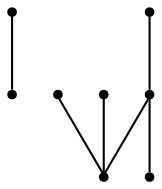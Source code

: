 graph {
  node [shape=point,comment="{\"directed\":false,\"doi\":\"10.1007/978-3-319-50106-2_27\",\"figure\":\"6 (4)\"}"]

  v0 [pos="566.0276581833953,2184.2484138136906"]
  v1 [pos="566.0276581833953,2252.141698363516"]
  v2 [pos="532.0805998648633,2150.3017715387778"]
  v3 [pos="532.0805998648634,2320.0307861292085"]
  v4 [pos="373.65953184477394,2320.0307861292085"]
  v5 [pos="498.13350975212256,2105.0365296322516"]
  v6 [pos="373.65953184477394,2150.3017715387778"]
  v7 [pos="339.7124417320332,2252.141698363516"]

  v0 -- v5 [id="-1",pos="566.0276581833953,2184.2484138136906 528.3050057698415,2184.2484138136906 528.3050057698415,2184.2484138136906 528.3050057698415,2184.2484138136906 520.7621476625161,2184.2484138136906 509.44369546016895,2184.2484138136906 503.7886185032502,2178.5893683484373 498.1293765049722,2172.934138141487 498.1293765049722,2161.6157928604275 498.1293765049722,2154.0730271958096 498.13350975212256,2105.0365296322516 498.13350975212256,2105.0365296322516 498.13350975212256,2105.0365296322516"]
  v1 -- v4 [id="-2",pos="566.0276581833953,2252.141698363516 549.0499957769789,2252.137374404106 549.0499957769789,2252.137374404106 549.0499957769789,2252.137374404106 532.0764348235041,2252.137374404106 498.1335415463314,2252.137374404106 466.07009933684674,2263.4516500763093 434.00665712736213,2274.769995357369 403.83516110964325,2297.398292351222 388.7452798536334,2308.716637632282 373.65953184477394,2320.0307861292085 373.65953184477394,2320.0307861292085 373.65953184477394,2320.0307861292085"]
  v2 -- v3 [id="-3",pos="532.0805998648633,2150.3017715387778 532.0805998648634,2320.0307861292085 532.0805998648634,2320.0307861292085 532.0805998648634,2320.0307861292085"]
  v3 -- v7 [id="-5",pos="532.0805998648634,2320.0307861292085 516.9906868146446,2308.716637632282 516.9906868146446,2308.716637632282 516.9906868146446,2308.716637632282 501.90080555863483,2297.398292351222 471.72930954091595,2274.769995357369 439.6658991256401,2263.4516500763093 407.6024569161555,2252.137374404106 373.65953184477394,2252.137374404106 356.686002685508,2252.137374404106 339.7124417320332,2252.141698363516 339.7124417320332,2252.141698363516 339.7124417320332,2252.141698363516"]
  v3 -- v4 [id="-6",pos="532.0805998648634,2320.0307861292085 373.65953184477394,2320.0307861292085 373.65953184477394,2320.0307861292085 373.65953184477394,2320.0307861292085"]
  v6 -- v4 [id="-8",pos="373.65953184477394,2150.3017715387778 373.65953184477394,2320.0307861292085 373.65953184477394,2320.0307861292085 373.65953184477394,2320.0307861292085"]
}